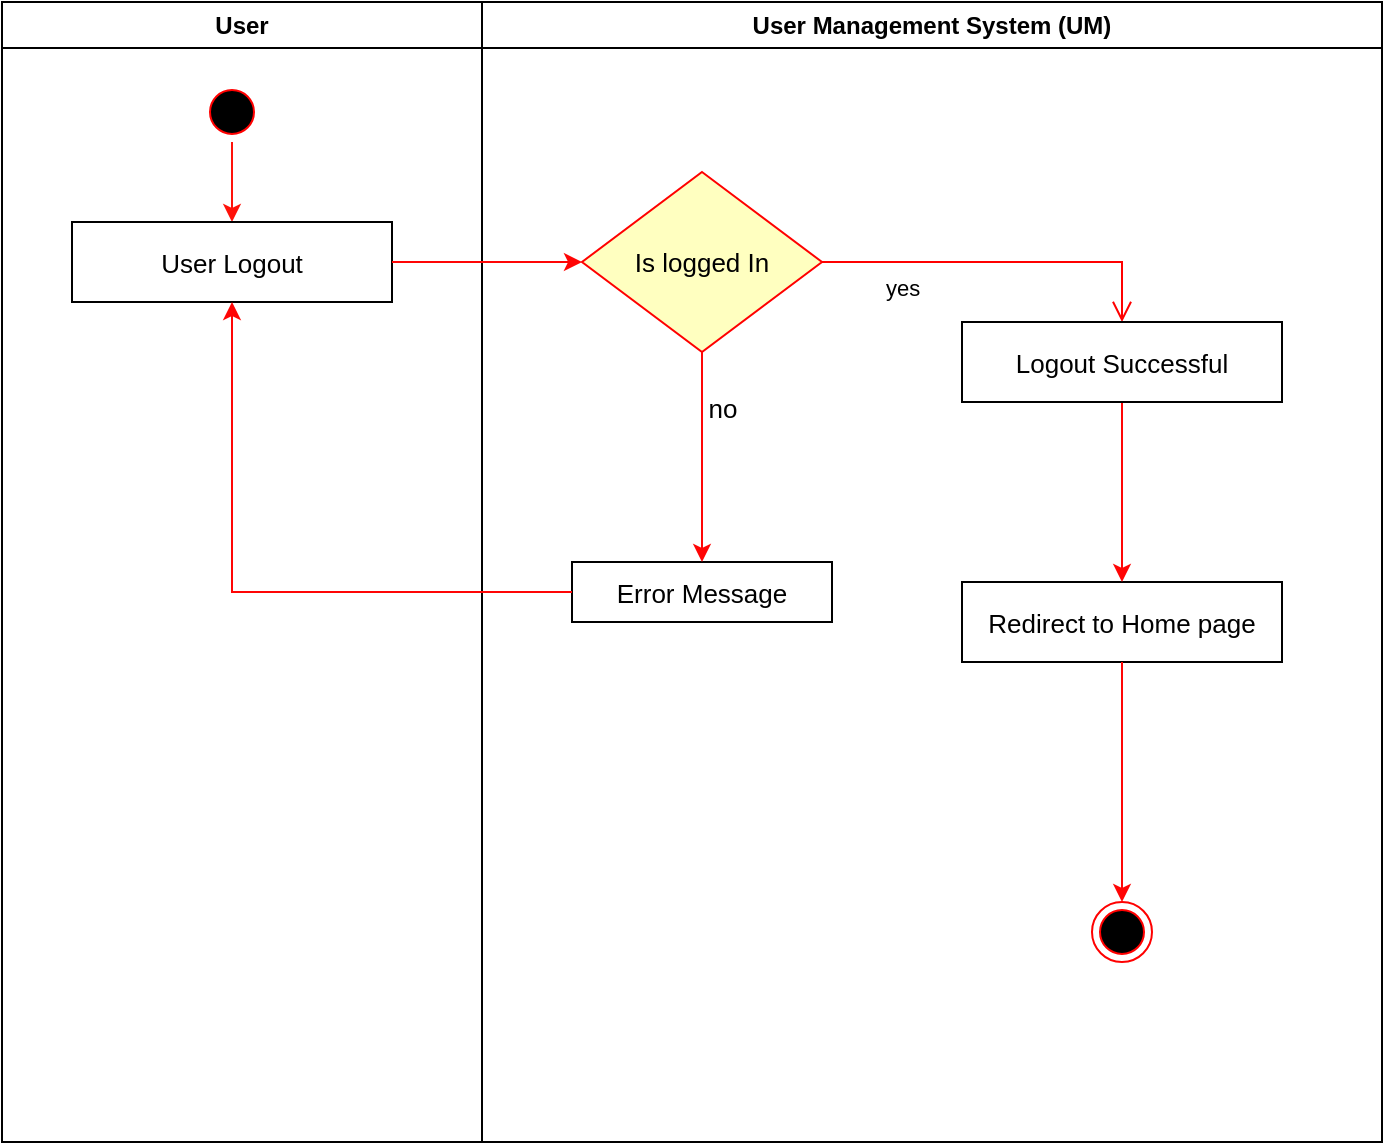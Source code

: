<mxfile version="16.4.5" type="device"><diagram id="tXXRRuyQWIdfG1Av5rJl" name="Page-1"><mxGraphModel dx="767" dy="1223" grid="1" gridSize="10" guides="1" tooltips="1" connect="1" arrows="1" fold="1" page="1" pageScale="1" pageWidth="850" pageHeight="1100" math="0" shadow="0"><root><mxCell id="0"/><mxCell id="1" parent="0"/><mxCell id="920frnFGpvkh4dn3bMth-1" value="User" style="swimlane;whiteSpace=wrap" vertex="1" parent="1"><mxGeometry x="90" y="150" width="240" height="570" as="geometry"/></mxCell><mxCell id="920frnFGpvkh4dn3bMth-2" style="edgeStyle=orthogonalEdgeStyle;rounded=0;orthogonalLoop=1;jettySize=auto;html=1;entryX=0.5;entryY=0;entryDx=0;entryDy=0;fontSize=13;strokeColor=#FF120A;" edge="1" parent="920frnFGpvkh4dn3bMth-1" source="920frnFGpvkh4dn3bMth-3" target="920frnFGpvkh4dn3bMth-5"><mxGeometry relative="1" as="geometry"/></mxCell><mxCell id="920frnFGpvkh4dn3bMth-3" value="" style="ellipse;shape=startState;fillColor=#000000;strokeColor=#ff0000;" vertex="1" parent="920frnFGpvkh4dn3bMth-1"><mxGeometry x="100" y="40" width="30" height="30" as="geometry"/></mxCell><mxCell id="920frnFGpvkh4dn3bMth-5" value="User Logout" style="fontSize=13;fontStyle=0" vertex="1" parent="920frnFGpvkh4dn3bMth-1"><mxGeometry x="35" y="110" width="160" height="40" as="geometry"/></mxCell><mxCell id="920frnFGpvkh4dn3bMth-7" value="User Management System (UM)" style="swimlane;whiteSpace=wrap" vertex="1" parent="1"><mxGeometry x="330" y="150" width="450" height="570" as="geometry"/></mxCell><mxCell id="920frnFGpvkh4dn3bMth-13" value="" style="ellipse;shape=endState;fillColor=#000000;strokeColor=#ff0000" vertex="1" parent="920frnFGpvkh4dn3bMth-7"><mxGeometry x="305" y="450" width="30" height="30" as="geometry"/></mxCell><mxCell id="920frnFGpvkh4dn3bMth-25" value="&lt;font style=&quot;font-size: 13px&quot;&gt;Is logged In&lt;/font&gt;" style="rhombus;whiteSpace=wrap;html=1;fillColor=#ffffc0;strokeColor=#ff0000;" vertex="1" parent="920frnFGpvkh4dn3bMth-7"><mxGeometry x="50" y="85" width="120" height="90" as="geometry"/></mxCell><mxCell id="920frnFGpvkh4dn3bMth-27" value="yes" style="edgeStyle=orthogonalEdgeStyle;html=1;align=left;verticalAlign=top;endArrow=open;endSize=8;strokeColor=#ff0000;rounded=0;entryX=0.5;entryY=0;entryDx=0;entryDy=0;" edge="1" source="920frnFGpvkh4dn3bMth-25" parent="920frnFGpvkh4dn3bMth-7" target="920frnFGpvkh4dn3bMth-35"><mxGeometry x="-0.667" relative="1" as="geometry"><mxPoint x="240" y="140" as="targetPoint"/><mxPoint as="offset"/></mxGeometry></mxCell><mxCell id="920frnFGpvkh4dn3bMth-29" value="Redirect to Home page" style="fontSize=13;fontStyle=0" vertex="1" parent="920frnFGpvkh4dn3bMth-7"><mxGeometry x="240" y="290" width="160" height="40" as="geometry"/></mxCell><mxCell id="920frnFGpvkh4dn3bMth-34" value="Error Message" style="fontSize=13;fontStyle=0" vertex="1" parent="920frnFGpvkh4dn3bMth-7"><mxGeometry x="45" y="280" width="130" height="30" as="geometry"/></mxCell><mxCell id="920frnFGpvkh4dn3bMth-31" style="edgeStyle=orthogonalEdgeStyle;rounded=0;orthogonalLoop=1;jettySize=auto;html=1;fontSize=13;strokeColor=#FF0505;entryX=0.5;entryY=0;entryDx=0;entryDy=0;" edge="1" parent="920frnFGpvkh4dn3bMth-7" source="920frnFGpvkh4dn3bMth-25" target="920frnFGpvkh4dn3bMth-34"><mxGeometry relative="1" as="geometry"><mxPoint x="110" y="260" as="targetPoint"/><Array as="points"/></mxGeometry></mxCell><mxCell id="920frnFGpvkh4dn3bMth-33" value="no" style="edgeLabel;html=1;align=center;verticalAlign=middle;resizable=0;points=[];fontSize=13;" vertex="1" connectable="0" parent="920frnFGpvkh4dn3bMth-31"><mxGeometry x="-0.724" y="-2" relative="1" as="geometry"><mxPoint x="12" y="13" as="offset"/></mxGeometry></mxCell><mxCell id="920frnFGpvkh4dn3bMth-36" style="edgeStyle=orthogonalEdgeStyle;rounded=0;orthogonalLoop=1;jettySize=auto;html=1;entryX=0.5;entryY=0;entryDx=0;entryDy=0;fontSize=13;strokeColor=#FF0505;" edge="1" parent="920frnFGpvkh4dn3bMth-7" source="920frnFGpvkh4dn3bMth-35" target="920frnFGpvkh4dn3bMth-29"><mxGeometry relative="1" as="geometry"/></mxCell><mxCell id="920frnFGpvkh4dn3bMth-35" value="Logout Successful" style="fontSize=13;fontStyle=0" vertex="1" parent="920frnFGpvkh4dn3bMth-7"><mxGeometry x="240" y="160" width="160" height="40" as="geometry"/></mxCell><mxCell id="920frnFGpvkh4dn3bMth-37" style="edgeStyle=orthogonalEdgeStyle;rounded=0;orthogonalLoop=1;jettySize=auto;html=1;fontSize=13;strokeColor=#FF0505;entryX=0.5;entryY=0;entryDx=0;entryDy=0;" edge="1" parent="920frnFGpvkh4dn3bMth-7" source="920frnFGpvkh4dn3bMth-29" target="920frnFGpvkh4dn3bMth-13"><mxGeometry relative="1" as="geometry"><mxPoint x="330" y="460" as="targetPoint"/></mxGeometry></mxCell><mxCell id="920frnFGpvkh4dn3bMth-28" style="edgeStyle=orthogonalEdgeStyle;rounded=0;orthogonalLoop=1;jettySize=auto;html=1;entryX=0;entryY=0.5;entryDx=0;entryDy=0;strokeColor=#FF0505;" edge="1" parent="1" source="920frnFGpvkh4dn3bMth-5" target="920frnFGpvkh4dn3bMth-25"><mxGeometry relative="1" as="geometry"/></mxCell><mxCell id="920frnFGpvkh4dn3bMth-38" style="edgeStyle=orthogonalEdgeStyle;rounded=0;orthogonalLoop=1;jettySize=auto;html=1;entryX=0.5;entryY=1;entryDx=0;entryDy=0;fontSize=13;strokeColor=#FF0505;" edge="1" parent="1" source="920frnFGpvkh4dn3bMth-34" target="920frnFGpvkh4dn3bMth-5"><mxGeometry relative="1" as="geometry"/></mxCell></root></mxGraphModel></diagram></mxfile>
